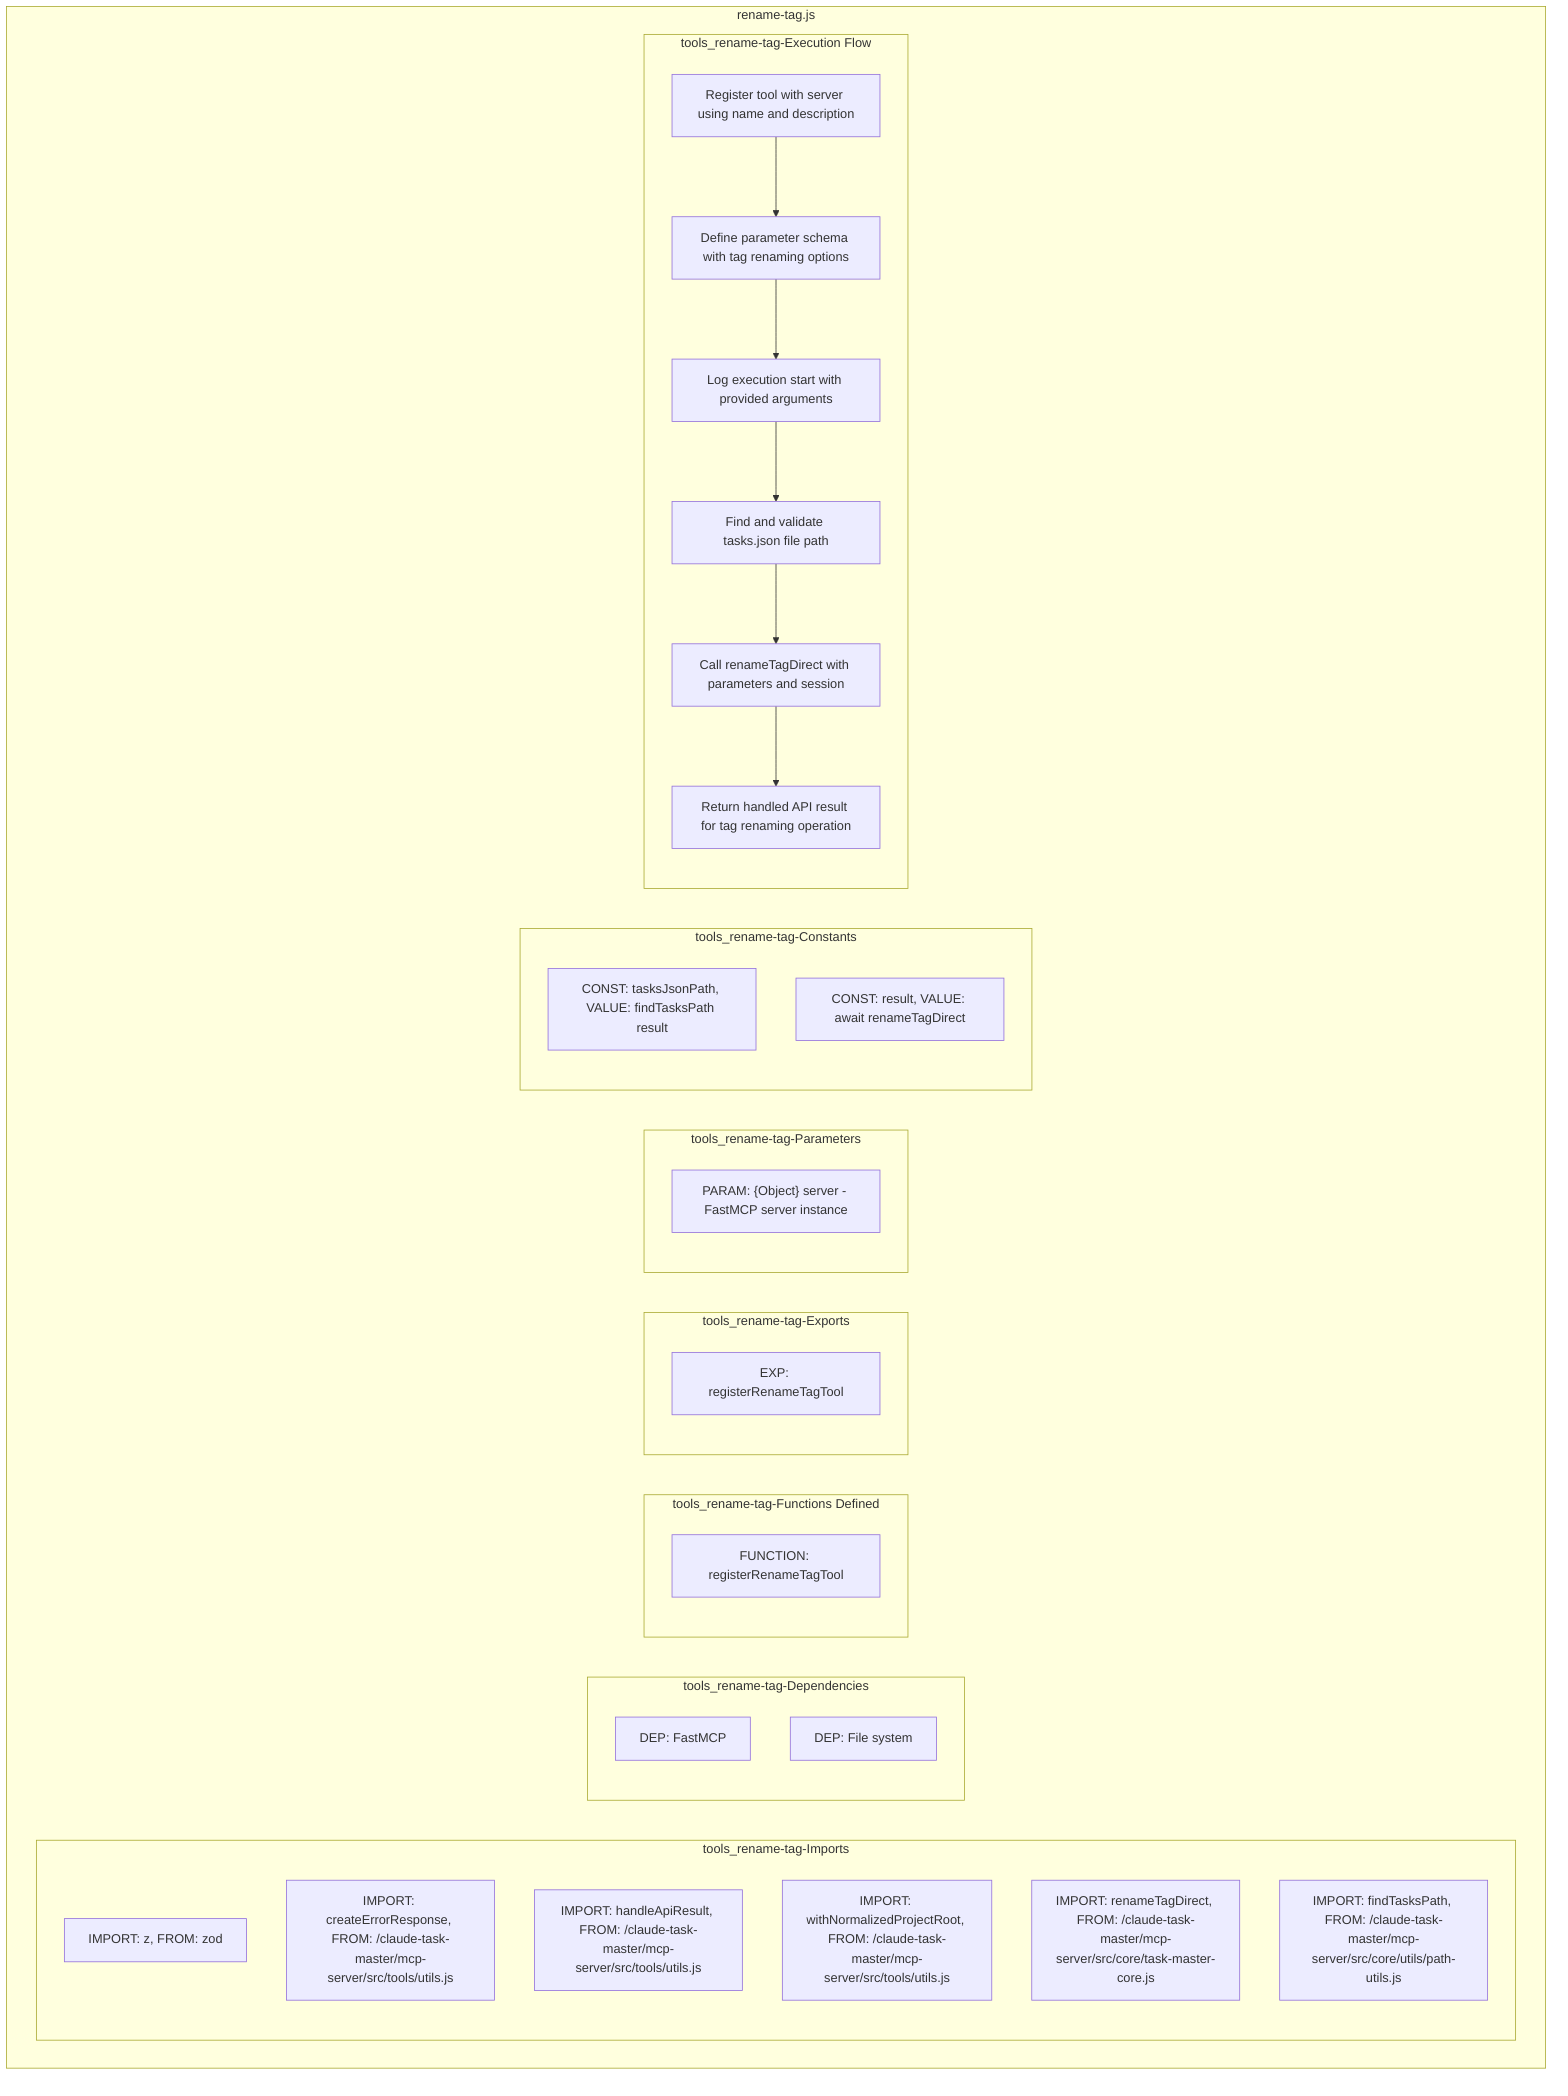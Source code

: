 flowchart TB
    subgraph tools_rename-tag-Imports["tools_rename-tag-Imports"]
        I1["IMPORT: z, FROM: zod"]
        I2["IMPORT: createErrorResponse, FROM: /claude-task-master/mcp-server/src/tools/utils.js"]
        I3["IMPORT: handleApiResult, FROM: /claude-task-master/mcp-server/src/tools/utils.js"]
        I4["IMPORT: withNormalizedProjectRoot, FROM: /claude-task-master/mcp-server/src/tools/utils.js"]
        I5["IMPORT: renameTagDirect, FROM: /claude-task-master/mcp-server/src/core/task-master-core.js"]
        I6["IMPORT: findTasksPath, FROM: /claude-task-master/mcp-server/src/core/utils/path-utils.js"]
    end
    subgraph tools_rename-tag-Dependencies["tools_rename-tag-Dependencies"]
        D1["DEP: FastMCP"]
        D2["DEP: File system"]
    end
    subgraph tools_rename-tag-FunctionsDefined["tools_rename-tag-Functions Defined"]
        FU1["FUNCTION: registerRenameTagTool"]
    end
    subgraph tools_rename-tag-Exports["tools_rename-tag-Exports"]
        E1["EXP: registerRenameTagTool"]
    end
    subgraph tools_rename-tag-Parameters["tools_rename-tag-Parameters"]
        P1["PARAM: {Object} server - FastMCP server instance"]
    end
    subgraph tools_rename-tag-Constants["tools_rename-tag-Constants"]
        C1["CONST: tasksJsonPath, VALUE: findTasksPath result"]
        C2["CONST: result, VALUE: await renameTagDirect"]
    end
    subgraph tools_rename-tag-ExecutionFlow["tools_rename-tag-Execution Flow"]
        FL1["Register tool with server using name and description"]
        FL2["Define parameter schema with tag renaming options"]
        FL3["Log execution start with provided arguments"]
        FL4["Find and validate tasks.json file path"]
        FL5["Call renameTagDirect with parameters and session"]
        FL6["Return handled API result for tag renaming operation"]
    end
    subgraph tools_rename-tag["rename-tag.js"]
        tools_rename-tag-Imports
        tools_rename-tag-Dependencies
        tools_rename-tag-FunctionsDefined
        tools_rename-tag-Exports
        tools_rename-tag-Parameters
        tools_rename-tag-Constants
        tools_rename-tag-ExecutionFlow
    end
    FL1 --> FL2
    FL2 --> FL3
    FL3 --> FL4
    FL4 --> FL5
    FL5 --> FL6